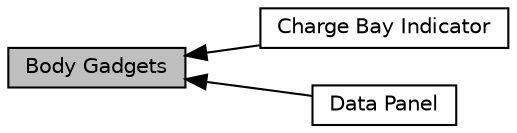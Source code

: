 digraph "Body Gadgets"
{
  edge [fontname="Helvetica",fontsize="10",labelfontname="Helvetica",labelfontsize="10"];
  node [fontname="Helvetica",fontsize="10",shape=box];
  rankdir=LR;
  Node1 [label="Body Gadgets",height=0.2,width=0.4,color="black", fillcolor="grey75", style="filled", fontcolor="black",tooltip="Reeltwo supports a series of gadgets."];
  Node2 [label="Charge Bay Indicator",height=0.2,width=0.4,color="black", fillcolor="white", style="filled",URL="$group__ChargeBay__gadget.html",tooltip=" "];
  Node3 [label="Data Panel",height=0.2,width=0.4,color="black", fillcolor="white", style="filled",URL="$group__DataPanel__gadget.html",tooltip=" "];
  Node1->Node2 [shape=plaintext, dir="back", style="solid"];
  Node1->Node3 [shape=plaintext, dir="back", style="solid"];
}
